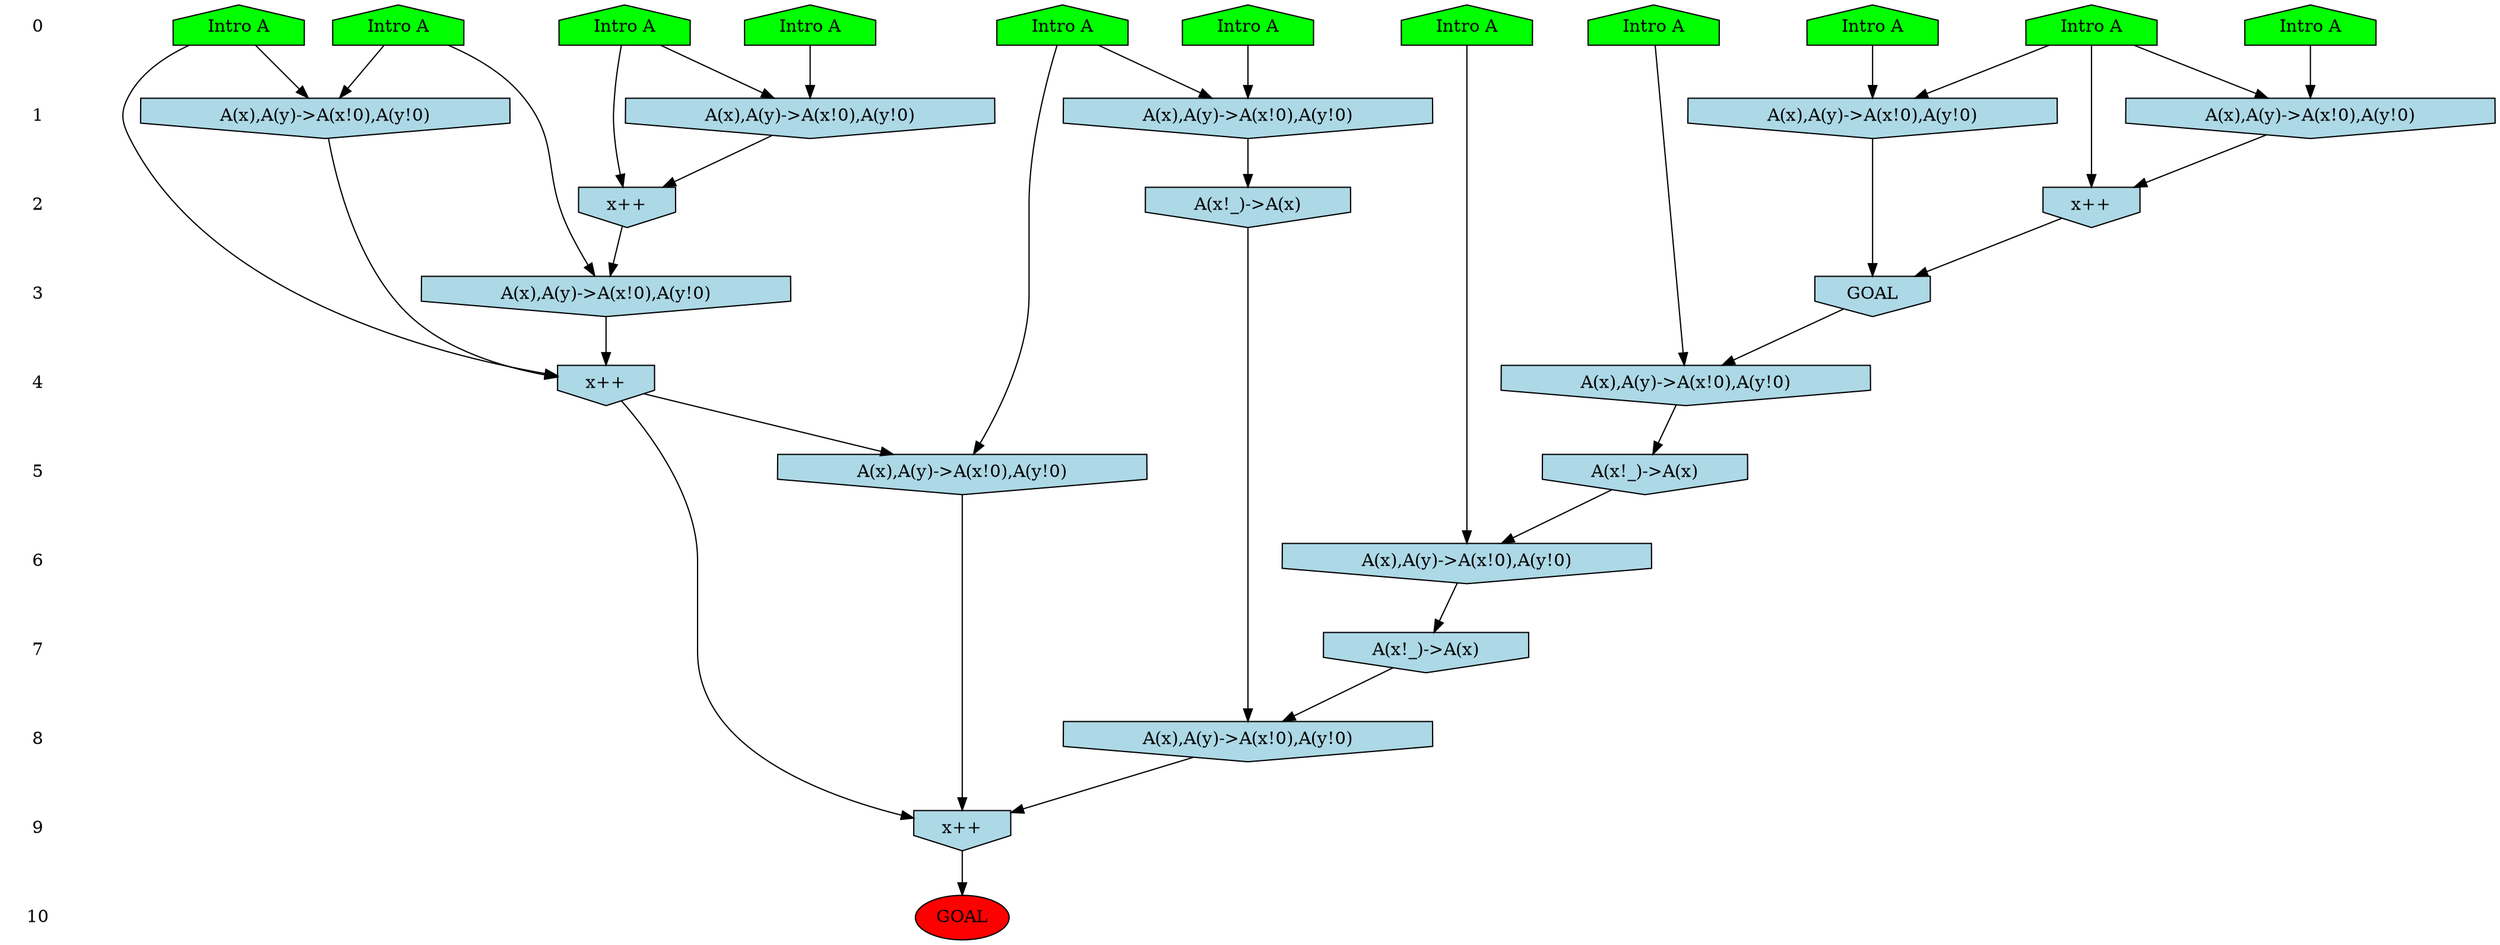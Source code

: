 /* Compression of 1 causal flows obtained in average at 1.665981E+00 t.u */
/* Compressed causal flows were: [433] */
digraph G{
 ranksep=.5 ; 
{ rank = same ; "0" [shape=plaintext] ; node_1 [label ="Intro A", shape=house, style=filled, fillcolor=green] ;
node_2 [label ="Intro A", shape=house, style=filled, fillcolor=green] ;
node_3 [label ="Intro A", shape=house, style=filled, fillcolor=green] ;
node_4 [label ="Intro A", shape=house, style=filled, fillcolor=green] ;
node_5 [label ="Intro A", shape=house, style=filled, fillcolor=green] ;
node_6 [label ="Intro A", shape=house, style=filled, fillcolor=green] ;
node_7 [label ="Intro A", shape=house, style=filled, fillcolor=green] ;
node_8 [label ="Intro A", shape=house, style=filled, fillcolor=green] ;
node_9 [label ="Intro A", shape=house, style=filled, fillcolor=green] ;
node_10 [label ="Intro A", shape=house, style=filled, fillcolor=green] ;
node_11 [label ="Intro A", shape=house, style=filled, fillcolor=green] ;
}
{ rank = same ; "1" [shape=plaintext] ; node_12 [label="A(x),A(y)->A(x!0),A(y!0)", shape=invhouse, style=filled, fillcolor = lightblue] ;
node_13 [label="A(x),A(y)->A(x!0),A(y!0)", shape=invhouse, style=filled, fillcolor = lightblue] ;
node_16 [label="A(x),A(y)->A(x!0),A(y!0)", shape=invhouse, style=filled, fillcolor = lightblue] ;
node_17 [label="A(x),A(y)->A(x!0),A(y!0)", shape=invhouse, style=filled, fillcolor = lightblue] ;
node_18 [label="A(x),A(y)->A(x!0),A(y!0)", shape=invhouse, style=filled, fillcolor = lightblue] ;
}
{ rank = same ; "2" [shape=plaintext] ; node_14 [label="x++", shape=invhouse, style=filled, fillcolor = lightblue] ;
node_19 [label="x++", shape=invhouse, style=filled, fillcolor = lightblue] ;
node_21 [label="A(x!_)->A(x)", shape=invhouse, style=filled, fillcolor = lightblue] ;
}
{ rank = same ; "3" [shape=plaintext] ; node_15 [label="A(x),A(y)->A(x!0),A(y!0)", shape=invhouse, style=filled, fillcolor = lightblue] ;
node_20 [label="GOAL", shape=invhouse, style=filled, fillcolor = lightblue] ;
}
{ rank = same ; "4" [shape=plaintext] ; node_22 [label="x++", shape=invhouse, style=filled, fillcolor = lightblue] ;
node_24 [label="A(x),A(y)->A(x!0),A(y!0)", shape=invhouse, style=filled, fillcolor = lightblue] ;
}
{ rank = same ; "5" [shape=plaintext] ; node_23 [label="A(x),A(y)->A(x!0),A(y!0)", shape=invhouse, style=filled, fillcolor = lightblue] ;
node_25 [label="A(x!_)->A(x)", shape=invhouse, style=filled, fillcolor = lightblue] ;
}
{ rank = same ; "6" [shape=plaintext] ; node_26 [label="A(x),A(y)->A(x!0),A(y!0)", shape=invhouse, style=filled, fillcolor = lightblue] ;
}
{ rank = same ; "7" [shape=plaintext] ; node_27 [label="A(x!_)->A(x)", shape=invhouse, style=filled, fillcolor = lightblue] ;
}
{ rank = same ; "8" [shape=plaintext] ; node_28 [label="A(x),A(y)->A(x!0),A(y!0)", shape=invhouse, style=filled, fillcolor = lightblue] ;
}
{ rank = same ; "9" [shape=plaintext] ; node_29 [label="x++", shape=invhouse, style=filled, fillcolor = lightblue] ;
}
{ rank = same ; "10" [shape=plaintext] ; node_30 [label ="GOAL", style=filled, fillcolor=red] ;
}
"0" -> "1" [style="invis"]; 
"1" -> "2" [style="invis"]; 
"2" -> "3" [style="invis"]; 
"3" -> "4" [style="invis"]; 
"4" -> "5" [style="invis"]; 
"5" -> "6" [style="invis"]; 
"6" -> "7" [style="invis"]; 
"7" -> "8" [style="invis"]; 
"8" -> "9" [style="invis"]; 
"9" -> "10" [style="invis"]; 
node_3 -> node_12
node_10 -> node_12
node_6 -> node_13
node_9 -> node_13
node_10 -> node_14
node_12 -> node_14
node_8 -> node_15
node_14 -> node_15
node_7 -> node_16
node_8 -> node_16
node_1 -> node_17
node_5 -> node_17
node_2 -> node_18
node_6 -> node_18
node_6 -> node_19
node_18 -> node_19
node_13 -> node_20
node_19 -> node_20
node_17 -> node_21
node_7 -> node_22
node_15 -> node_22
node_16 -> node_22
node_5 -> node_23
node_22 -> node_23
node_11 -> node_24
node_20 -> node_24
node_24 -> node_25
node_4 -> node_26
node_25 -> node_26
node_26 -> node_27
node_21 -> node_28
node_27 -> node_28
node_22 -> node_29
node_23 -> node_29
node_28 -> node_29
node_29 -> node_30
}
/*
 Dot generation time: 0.000824
*/